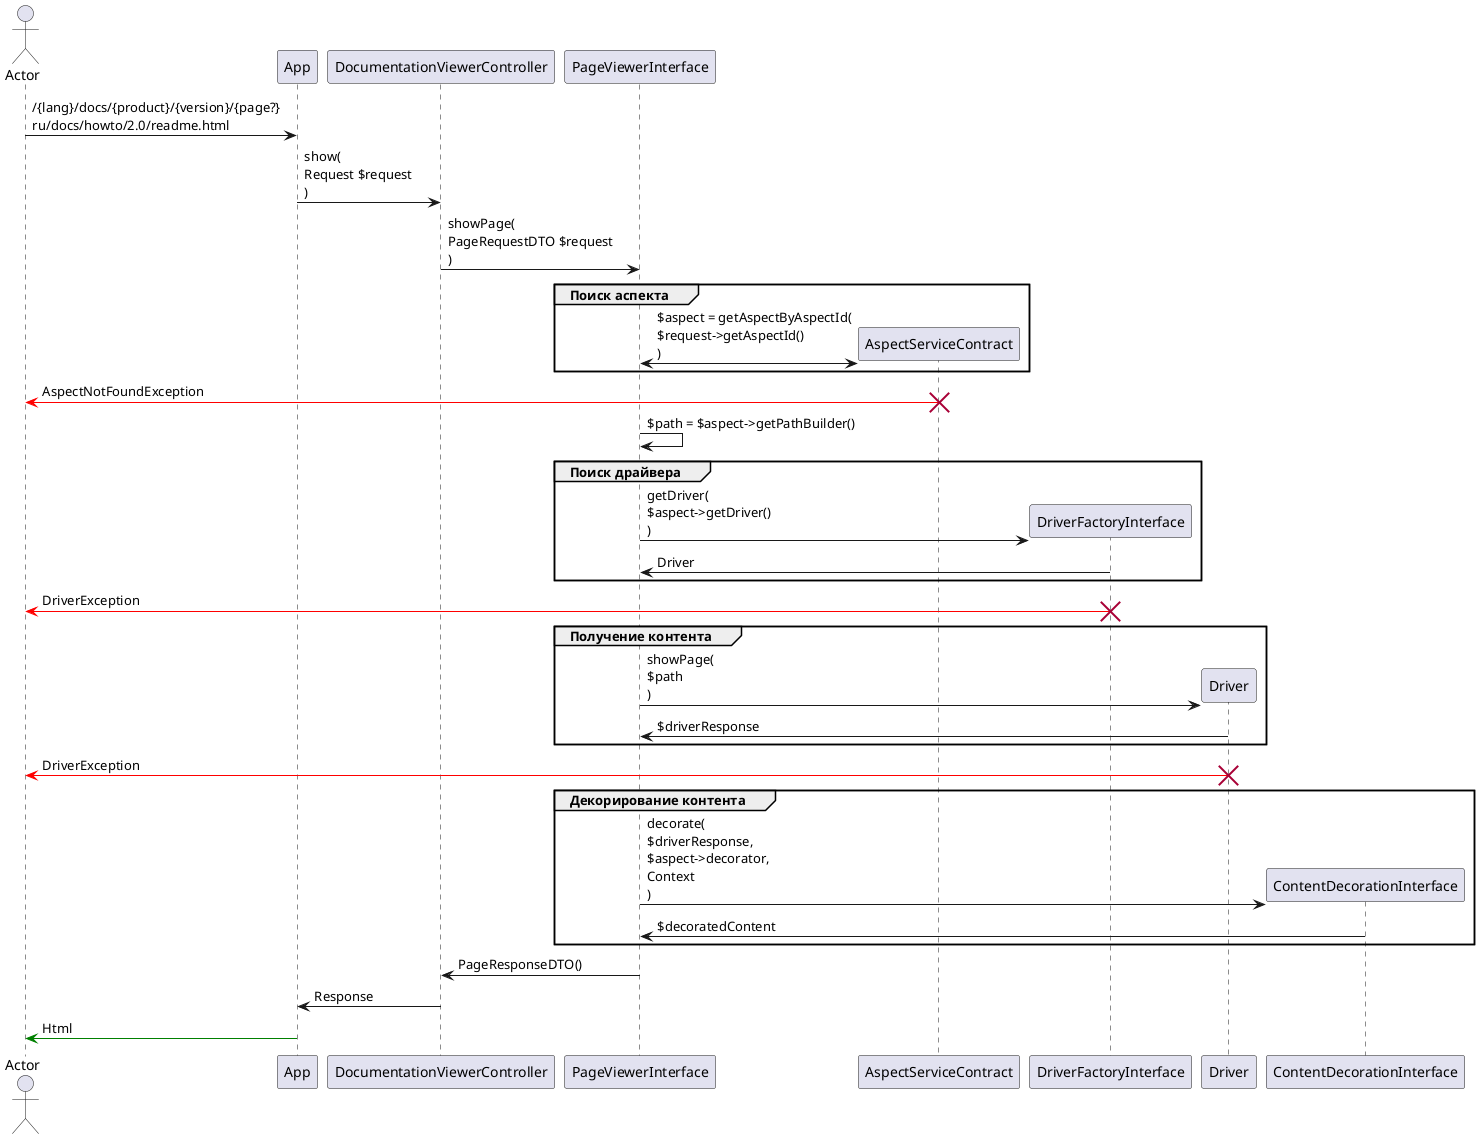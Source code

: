 @startuml
actor Actor
participant App

Actor -> App : /{lang}/docs/{product}/{version}/{page?}\nru/docs/howto/2.0/readme.html
App -> DocumentationViewerController : show(\nRequest $request\n)
DocumentationViewerController -> PageViewerInterface : showPage(\nPageRequestDTO $request\n)

group Поиск аспекта
create AspectServiceContract
PageViewerInterface <-> AspectServiceContract : $aspect = getAspectByAspectId(\n$request->getAspectId()\n)
end

AspectServiceContract -[#red]> Actor : AspectNotFoundException
destroy AspectServiceContract

PageViewerInterface -> PageViewerInterface : $path = $aspect->getPathBuilder()

group Поиск драйвера
create DriverFactoryInterface
PageViewerInterface -> DriverFactoryInterface : getDriver(\n$aspect->getDriver()\n)
DriverFactoryInterface -> PageViewerInterface : Driver
end

DriverFactoryInterface -[#red]> Actor : DriverException
destroy DriverFactoryInterface

group Получение контента
create Driver
PageViewerInterface -> Driver : showPage(\n$path\n)
Driver -> PageViewerInterface : $driverResponse
end

Driver -[#red]> Actor : DriverException
destroy Driver

group Декорирование контента
create ContentDecorationInterface
PageViewerInterface -> ContentDecorationInterface : decorate(\n$driverResponse,\n$aspect->decorator,\nContext\n)
ContentDecorationInterface -> PageViewerInterface : $decoratedContent
end

PageViewerInterface -> DocumentationViewerController : PageResponseDTO()
DocumentationViewerController -> App : Response
App -[#green]> Actor : Html

@enduml